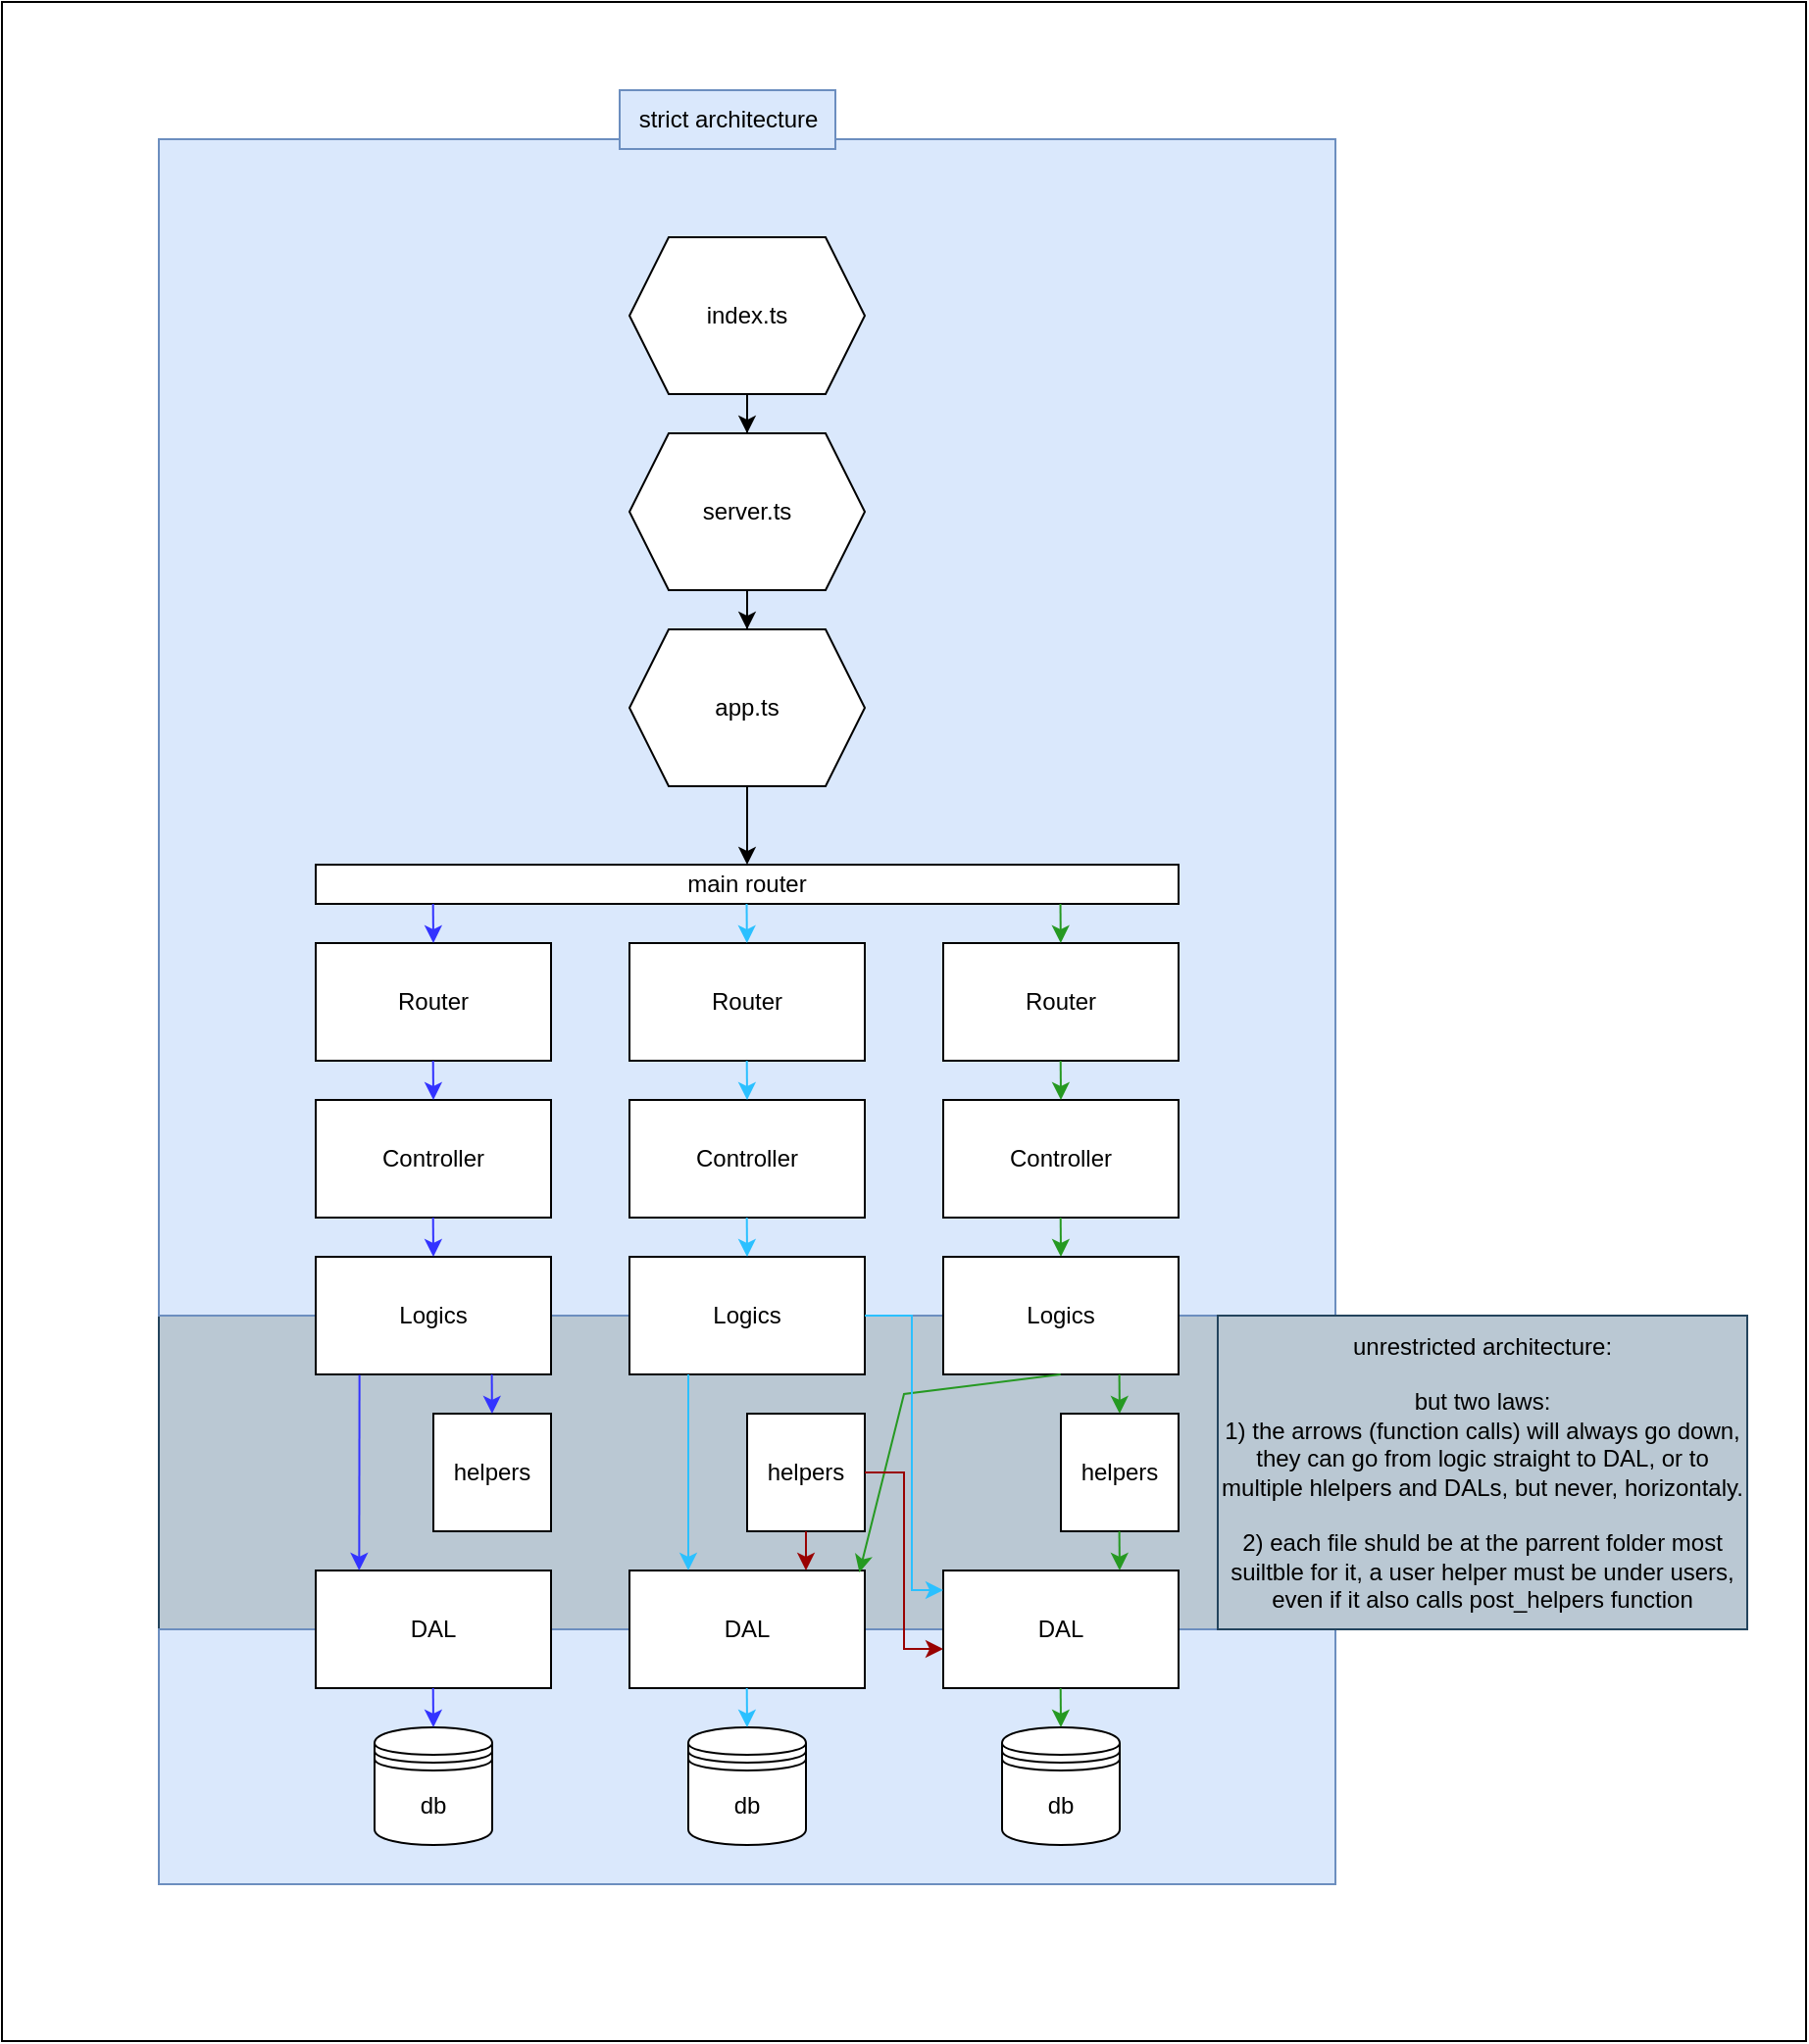 <mxfile>
    <diagram id="gzaNgbsuUqQqgInXljIO" name="Page-1">
        <mxGraphModel dx="282" dy="1305" grid="1" gridSize="10" guides="1" tooltips="1" connect="1" arrows="1" fold="1" page="1" pageScale="1" pageWidth="850" pageHeight="1100" math="0" shadow="0">
            <root>
                <mxCell id="0"/>
                <mxCell id="1" parent="0"/>
                <mxCell id="t1EwCxlQCWWe_yxfTkzI-1" value="" style="rounded=0;whiteSpace=wrap;html=1;" parent="1" vertex="1">
                    <mxGeometry y="-80" width="920" height="1040" as="geometry"/>
                </mxCell>
                <mxCell id="Fh-EWv3gf_aP62KcKHGf-85" value="" style="rounded=0;whiteSpace=wrap;html=1;fillColor=#bac8d3;strokeColor=#23445d;" parent="1" vertex="1">
                    <mxGeometry x="80" y="590" width="600" height="160" as="geometry"/>
                </mxCell>
                <mxCell id="Fh-EWv3gf_aP62KcKHGf-84" value="" style="rounded=0;whiteSpace=wrap;html=1;fillColor=#dae8fc;strokeColor=#6c8ebf;" parent="1" vertex="1">
                    <mxGeometry x="80" y="750" width="600" height="130" as="geometry"/>
                </mxCell>
                <mxCell id="Fh-EWv3gf_aP62KcKHGf-82" value="" style="rounded=0;whiteSpace=wrap;html=1;fillColor=#dae8fc;strokeColor=#6c8ebf;" parent="1" vertex="1">
                    <mxGeometry x="80" y="-10" width="600" height="600" as="geometry"/>
                </mxCell>
                <mxCell id="Fh-EWv3gf_aP62KcKHGf-1" value="Router" style="rounded=0;whiteSpace=wrap;html=1;" parent="1" vertex="1">
                    <mxGeometry x="320" y="400" width="120" height="60" as="geometry"/>
                </mxCell>
                <mxCell id="Fh-EWv3gf_aP62KcKHGf-36" style="edgeStyle=orthogonalEdgeStyle;rounded=0;orthogonalLoop=1;jettySize=auto;html=1;" parent="1" source="Fh-EWv3gf_aP62KcKHGf-2" target="Fh-EWv3gf_aP62KcKHGf-5" edge="1">
                    <mxGeometry relative="1" as="geometry"/>
                </mxCell>
                <mxCell id="Fh-EWv3gf_aP62KcKHGf-2" value="index.ts&lt;br&gt;" style="shape=hexagon;perimeter=hexagonPerimeter2;whiteSpace=wrap;html=1;fixedSize=1;" parent="1" vertex="1">
                    <mxGeometry x="320" y="40" width="120" height="80" as="geometry"/>
                </mxCell>
                <mxCell id="Fh-EWv3gf_aP62KcKHGf-43" style="edgeStyle=orthogonalEdgeStyle;rounded=0;orthogonalLoop=1;jettySize=auto;html=1;entryX=0.5;entryY=0;entryDx=0;entryDy=0;" parent="1" source="Fh-EWv3gf_aP62KcKHGf-4" target="Fh-EWv3gf_aP62KcKHGf-41" edge="1">
                    <mxGeometry relative="1" as="geometry"/>
                </mxCell>
                <mxCell id="Fh-EWv3gf_aP62KcKHGf-4" value="app.ts" style="shape=hexagon;perimeter=hexagonPerimeter2;whiteSpace=wrap;html=1;fixedSize=1;" parent="1" vertex="1">
                    <mxGeometry x="320" y="240" width="120" height="80" as="geometry"/>
                </mxCell>
                <mxCell id="Fh-EWv3gf_aP62KcKHGf-37" style="edgeStyle=orthogonalEdgeStyle;rounded=0;orthogonalLoop=1;jettySize=auto;html=1;" parent="1" source="Fh-EWv3gf_aP62KcKHGf-5" target="Fh-EWv3gf_aP62KcKHGf-4" edge="1">
                    <mxGeometry relative="1" as="geometry"/>
                </mxCell>
                <mxCell id="Fh-EWv3gf_aP62KcKHGf-5" value="server.ts" style="shape=hexagon;perimeter=hexagonPerimeter2;whiteSpace=wrap;html=1;fixedSize=1;" parent="1" vertex="1">
                    <mxGeometry x="320" y="140" width="120" height="80" as="geometry"/>
                </mxCell>
                <mxCell id="Fh-EWv3gf_aP62KcKHGf-6" value="Controller" style="rounded=0;whiteSpace=wrap;html=1;" parent="1" vertex="1">
                    <mxGeometry x="320" y="480" width="120" height="60" as="geometry"/>
                </mxCell>
                <mxCell id="Fh-EWv3gf_aP62KcKHGf-7" value="Logics" style="rounded=0;whiteSpace=wrap;html=1;" parent="1" vertex="1">
                    <mxGeometry x="320" y="560" width="120" height="60" as="geometry"/>
                </mxCell>
                <mxCell id="Fh-EWv3gf_aP62KcKHGf-8" value="DAL" style="rounded=0;whiteSpace=wrap;html=1;" parent="1" vertex="1">
                    <mxGeometry x="320" y="720" width="120" height="60" as="geometry"/>
                </mxCell>
                <mxCell id="Fh-EWv3gf_aP62KcKHGf-10" value="db" style="shape=datastore;whiteSpace=wrap;html=1;" parent="1" vertex="1">
                    <mxGeometry x="350" y="800" width="60" height="60" as="geometry"/>
                </mxCell>
                <mxCell id="Fh-EWv3gf_aP62KcKHGf-11" value="helpers" style="rounded=0;whiteSpace=wrap;html=1;" parent="1" vertex="1">
                    <mxGeometry x="380" y="640" width="60" height="60" as="geometry"/>
                </mxCell>
                <mxCell id="Fh-EWv3gf_aP62KcKHGf-24" value="Router" style="rounded=0;whiteSpace=wrap;html=1;" parent="1" vertex="1">
                    <mxGeometry x="160" y="400" width="120" height="60" as="geometry"/>
                </mxCell>
                <mxCell id="Fh-EWv3gf_aP62KcKHGf-25" value="Controller" style="rounded=0;whiteSpace=wrap;html=1;" parent="1" vertex="1">
                    <mxGeometry x="160" y="480" width="120" height="60" as="geometry"/>
                </mxCell>
                <mxCell id="Fh-EWv3gf_aP62KcKHGf-26" value="Logics" style="rounded=0;whiteSpace=wrap;html=1;" parent="1" vertex="1">
                    <mxGeometry x="160" y="560" width="120" height="60" as="geometry"/>
                </mxCell>
                <mxCell id="Fh-EWv3gf_aP62KcKHGf-27" value="DAL" style="rounded=0;whiteSpace=wrap;html=1;" parent="1" vertex="1">
                    <mxGeometry x="160" y="720" width="120" height="60" as="geometry"/>
                </mxCell>
                <mxCell id="Fh-EWv3gf_aP62KcKHGf-28" value="db" style="shape=datastore;whiteSpace=wrap;html=1;" parent="1" vertex="1">
                    <mxGeometry x="190" y="800" width="60" height="60" as="geometry"/>
                </mxCell>
                <mxCell id="Fh-EWv3gf_aP62KcKHGf-29" value="helpers" style="rounded=0;whiteSpace=wrap;html=1;" parent="1" vertex="1">
                    <mxGeometry x="220" y="640" width="60" height="60" as="geometry"/>
                </mxCell>
                <mxCell id="Fh-EWv3gf_aP62KcKHGf-30" value="Router" style="rounded=0;whiteSpace=wrap;html=1;" parent="1" vertex="1">
                    <mxGeometry x="480" y="400" width="120" height="60" as="geometry"/>
                </mxCell>
                <mxCell id="Fh-EWv3gf_aP62KcKHGf-31" value="Controller" style="rounded=0;whiteSpace=wrap;html=1;" parent="1" vertex="1">
                    <mxGeometry x="480" y="480" width="120" height="60" as="geometry"/>
                </mxCell>
                <mxCell id="Fh-EWv3gf_aP62KcKHGf-32" value="Logics" style="rounded=0;whiteSpace=wrap;html=1;" parent="1" vertex="1">
                    <mxGeometry x="480" y="560" width="120" height="60" as="geometry"/>
                </mxCell>
                <mxCell id="Fh-EWv3gf_aP62KcKHGf-33" value="DAL" style="rounded=0;whiteSpace=wrap;html=1;" parent="1" vertex="1">
                    <mxGeometry x="480" y="720" width="120" height="60" as="geometry"/>
                </mxCell>
                <mxCell id="Fh-EWv3gf_aP62KcKHGf-34" value="db" style="shape=datastore;whiteSpace=wrap;html=1;" parent="1" vertex="1">
                    <mxGeometry x="510" y="800" width="60" height="60" as="geometry"/>
                </mxCell>
                <mxCell id="Fh-EWv3gf_aP62KcKHGf-35" value="helpers" style="rounded=0;whiteSpace=wrap;html=1;" parent="1" vertex="1">
                    <mxGeometry x="540" y="640" width="60" height="60" as="geometry"/>
                </mxCell>
                <mxCell id="Fh-EWv3gf_aP62KcKHGf-41" value="main router" style="rounded=0;whiteSpace=wrap;html=1;" parent="1" vertex="1">
                    <mxGeometry x="160" y="360" width="440" height="20" as="geometry"/>
                </mxCell>
                <mxCell id="Fh-EWv3gf_aP62KcKHGf-55" value="" style="endArrow=classic;html=1;rounded=0;strokeColor=#3333FF;entryX=0.5;entryY=0;entryDx=0;entryDy=0;exitX=0.136;exitY=1;exitDx=0;exitDy=0;exitPerimeter=0;" parent="1" source="Fh-EWv3gf_aP62KcKHGf-41" target="Fh-EWv3gf_aP62KcKHGf-24" edge="1">
                    <mxGeometry width="50" height="50" relative="1" as="geometry">
                        <mxPoint x="220" y="380" as="sourcePoint"/>
                        <mxPoint x="270" y="370" as="targetPoint"/>
                    </mxGeometry>
                </mxCell>
                <mxCell id="Fh-EWv3gf_aP62KcKHGf-59" value="" style="endArrow=classic;html=1;rounded=0;strokeColor=#3333FF;entryX=0.5;entryY=0;entryDx=0;entryDy=0;exitX=0.136;exitY=1;exitDx=0;exitDy=0;exitPerimeter=0;" parent="1" edge="1">
                    <mxGeometry width="50" height="50" relative="1" as="geometry">
                        <mxPoint x="219.85" y="460" as="sourcePoint"/>
                        <mxPoint x="220.01" y="480" as="targetPoint"/>
                    </mxGeometry>
                </mxCell>
                <mxCell id="Fh-EWv3gf_aP62KcKHGf-60" value="" style="endArrow=classic;html=1;rounded=0;strokeColor=#3333FF;entryX=0.5;entryY=0;entryDx=0;entryDy=0;exitX=0.136;exitY=1;exitDx=0;exitDy=0;exitPerimeter=0;" parent="1" edge="1">
                    <mxGeometry width="50" height="50" relative="1" as="geometry">
                        <mxPoint x="219.85" y="540" as="sourcePoint"/>
                        <mxPoint x="220.01" y="560" as="targetPoint"/>
                    </mxGeometry>
                </mxCell>
                <mxCell id="Fh-EWv3gf_aP62KcKHGf-61" value="" style="endArrow=classic;html=1;rounded=0;strokeColor=#3333FF;entryX=0.5;entryY=0;entryDx=0;entryDy=0;exitX=0.136;exitY=1;exitDx=0;exitDy=0;exitPerimeter=0;" parent="1" edge="1">
                    <mxGeometry width="50" height="50" relative="1" as="geometry">
                        <mxPoint x="249.79" y="620" as="sourcePoint"/>
                        <mxPoint x="249.95" y="640" as="targetPoint"/>
                    </mxGeometry>
                </mxCell>
                <mxCell id="Fh-EWv3gf_aP62KcKHGf-62" value="" style="endArrow=classic;html=1;rounded=0;strokeColor=#3333FF;entryX=0.5;entryY=0;entryDx=0;entryDy=0;exitX=0.336;exitY=1.004;exitDx=0;exitDy=0;exitPerimeter=0;" parent="1" edge="1">
                    <mxGeometry width="50" height="50" relative="1" as="geometry">
                        <mxPoint x="182.32" y="620.24" as="sourcePoint"/>
                        <mxPoint x="182.16" y="720" as="targetPoint"/>
                    </mxGeometry>
                </mxCell>
                <mxCell id="Fh-EWv3gf_aP62KcKHGf-63" value="" style="endArrow=classic;html=1;rounded=0;strokeColor=#2BC0FF;entryX=0.5;entryY=0;entryDx=0;entryDy=0;exitX=0.136;exitY=1;exitDx=0;exitDy=0;exitPerimeter=0;" parent="1" edge="1">
                    <mxGeometry width="50" height="50" relative="1" as="geometry">
                        <mxPoint x="379.85" y="460" as="sourcePoint"/>
                        <mxPoint x="380.01" y="480" as="targetPoint"/>
                    </mxGeometry>
                </mxCell>
                <mxCell id="Fh-EWv3gf_aP62KcKHGf-64" value="" style="endArrow=classic;html=1;rounded=0;strokeColor=#2BC0FF;entryX=0.5;entryY=0;entryDx=0;entryDy=0;exitX=0.136;exitY=1;exitDx=0;exitDy=0;exitPerimeter=0;" parent="1" edge="1">
                    <mxGeometry width="50" height="50" relative="1" as="geometry">
                        <mxPoint x="379.85" y="540" as="sourcePoint"/>
                        <mxPoint x="380.01" y="560" as="targetPoint"/>
                    </mxGeometry>
                </mxCell>
                <mxCell id="Fh-EWv3gf_aP62KcKHGf-66" value="" style="endArrow=classic;html=1;rounded=0;strokeColor=#2BC0FF;entryX=0.5;entryY=0;entryDx=0;entryDy=0;exitX=0.136;exitY=1;exitDx=0;exitDy=0;exitPerimeter=0;" parent="1" edge="1">
                    <mxGeometry width="50" height="50" relative="1" as="geometry">
                        <mxPoint x="379.85" y="780" as="sourcePoint"/>
                        <mxPoint x="380.01" y="800" as="targetPoint"/>
                    </mxGeometry>
                </mxCell>
                <mxCell id="Fh-EWv3gf_aP62KcKHGf-67" value="" style="endArrow=classic;html=1;rounded=0;strokeColor=#269922;entryX=0.5;entryY=0;entryDx=0;entryDy=0;exitX=0.136;exitY=1;exitDx=0;exitDy=0;exitPerimeter=0;" parent="1" edge="1">
                    <mxGeometry width="50" height="50" relative="1" as="geometry">
                        <mxPoint x="539.85" y="460" as="sourcePoint"/>
                        <mxPoint x="540.01" y="480" as="targetPoint"/>
                    </mxGeometry>
                </mxCell>
                <mxCell id="Fh-EWv3gf_aP62KcKHGf-68" value="" style="endArrow=classic;html=1;rounded=0;strokeColor=#269922;entryX=0.5;entryY=0;entryDx=0;entryDy=0;exitX=0.136;exitY=1;exitDx=0;exitDy=0;exitPerimeter=0;" parent="1" edge="1">
                    <mxGeometry width="50" height="50" relative="1" as="geometry">
                        <mxPoint x="539.85" y="540" as="sourcePoint"/>
                        <mxPoint x="540.01" y="560" as="targetPoint"/>
                    </mxGeometry>
                </mxCell>
                <mxCell id="Fh-EWv3gf_aP62KcKHGf-71" value="" style="endArrow=classic;html=1;rounded=0;strokeColor=#269922;entryX=0.5;entryY=0;entryDx=0;entryDy=0;exitX=0.136;exitY=1;exitDx=0;exitDy=0;exitPerimeter=0;" parent="1" edge="1">
                    <mxGeometry width="50" height="50" relative="1" as="geometry">
                        <mxPoint x="569.8" y="700" as="sourcePoint"/>
                        <mxPoint x="569.96" y="720" as="targetPoint"/>
                    </mxGeometry>
                </mxCell>
                <mxCell id="Fh-EWv3gf_aP62KcKHGf-72" value="" style="endArrow=classic;html=1;rounded=0;strokeColor=#269922;entryX=0.977;entryY=0.017;entryDx=0;entryDy=0;exitX=0.136;exitY=1;exitDx=0;exitDy=0;exitPerimeter=0;entryPerimeter=0;" parent="1" target="Fh-EWv3gf_aP62KcKHGf-8" edge="1">
                    <mxGeometry width="50" height="50" relative="1" as="geometry">
                        <mxPoint x="539.85" y="620" as="sourcePoint"/>
                        <mxPoint x="540.01" y="640" as="targetPoint"/>
                        <Array as="points">
                            <mxPoint x="460" y="630"/>
                        </Array>
                    </mxGeometry>
                </mxCell>
                <mxCell id="Fh-EWv3gf_aP62KcKHGf-73" value="" style="endArrow=classic;html=1;rounded=0;strokeColor=#269922;entryX=0.5;entryY=0;entryDx=0;entryDy=0;exitX=0.136;exitY=1;exitDx=0;exitDy=0;exitPerimeter=0;" parent="1" edge="1">
                    <mxGeometry width="50" height="50" relative="1" as="geometry">
                        <mxPoint x="569.8" y="620" as="sourcePoint"/>
                        <mxPoint x="569.96" y="640" as="targetPoint"/>
                    </mxGeometry>
                </mxCell>
                <mxCell id="Fh-EWv3gf_aP62KcKHGf-75" value="" style="endArrow=classic;html=1;rounded=0;strokeColor=#990202;entryX=0;entryY=0.667;entryDx=0;entryDy=0;exitX=1;exitY=0.5;exitDx=0;exitDy=0;entryPerimeter=0;" parent="1" source="Fh-EWv3gf_aP62KcKHGf-11" target="Fh-EWv3gf_aP62KcKHGf-33" edge="1">
                    <mxGeometry width="50" height="50" relative="1" as="geometry">
                        <mxPoint x="549.85" y="710" as="sourcePoint"/>
                        <mxPoint x="550.01" y="730" as="targetPoint"/>
                        <Array as="points">
                            <mxPoint x="460" y="670"/>
                            <mxPoint x="460" y="760"/>
                        </Array>
                    </mxGeometry>
                </mxCell>
                <mxCell id="Fh-EWv3gf_aP62KcKHGf-76" value="" style="endArrow=classic;html=1;rounded=0;strokeColor=#3333FF;entryX=0.5;entryY=0;entryDx=0;entryDy=0;exitX=0.136;exitY=1;exitDx=0;exitDy=0;exitPerimeter=0;" parent="1" edge="1">
                    <mxGeometry width="50" height="50" relative="1" as="geometry">
                        <mxPoint x="219.85" y="780" as="sourcePoint"/>
                        <mxPoint x="220.01" y="800" as="targetPoint"/>
                    </mxGeometry>
                </mxCell>
                <mxCell id="Fh-EWv3gf_aP62KcKHGf-77" value="" style="endArrow=classic;html=1;rounded=0;strokeColor=#269922;entryX=0.5;entryY=0;entryDx=0;entryDy=0;exitX=0.136;exitY=1;exitDx=0;exitDy=0;exitPerimeter=0;" parent="1" edge="1">
                    <mxGeometry width="50" height="50" relative="1" as="geometry">
                        <mxPoint x="539.85" y="780" as="sourcePoint"/>
                        <mxPoint x="540.01" y="800" as="targetPoint"/>
                    </mxGeometry>
                </mxCell>
                <mxCell id="Fh-EWv3gf_aP62KcKHGf-80" value="" style="endArrow=classic;html=1;rounded=0;strokeColor=#2BC0FF;entryX=0.25;entryY=0;entryDx=0;entryDy=0;exitX=0.136;exitY=1;exitDx=0;exitDy=0;exitPerimeter=0;" parent="1" target="Fh-EWv3gf_aP62KcKHGf-8" edge="1">
                    <mxGeometry width="50" height="50" relative="1" as="geometry">
                        <mxPoint x="350.0" y="620.0" as="sourcePoint"/>
                        <mxPoint x="350.16" y="640" as="targetPoint"/>
                    </mxGeometry>
                </mxCell>
                <mxCell id="Fh-EWv3gf_aP62KcKHGf-81" value="" style="endArrow=classic;html=1;rounded=0;strokeColor=#990202;entryX=0.75;entryY=0;entryDx=0;entryDy=0;exitX=0.5;exitY=1;exitDx=0;exitDy=0;" parent="1" source="Fh-EWv3gf_aP62KcKHGf-11" target="Fh-EWv3gf_aP62KcKHGf-8" edge="1">
                    <mxGeometry width="50" height="50" relative="1" as="geometry">
                        <mxPoint x="450" y="680" as="sourcePoint"/>
                        <mxPoint x="490" y="760" as="targetPoint"/>
                        <Array as="points">
                            <mxPoint x="410" y="710"/>
                        </Array>
                    </mxGeometry>
                </mxCell>
                <mxCell id="Fh-EWv3gf_aP62KcKHGf-83" value="strict architecture&lt;br&gt;" style="text;html=1;align=center;verticalAlign=middle;resizable=0;points=[];autosize=1;strokeColor=#6c8ebf;fillColor=#dae8fc;" parent="1" vertex="1">
                    <mxGeometry x="315" y="-35" width="110" height="30" as="geometry"/>
                </mxCell>
                <mxCell id="Fh-EWv3gf_aP62KcKHGf-86" value="unrestricted architecture:&lt;br&gt;&lt;br&gt;but two laws:&lt;br&gt;1) the arrows (function calls) will always go down, they can go from logic straight to DAL, or to multiple hlelpers and DALs, but never, horizontaly.&lt;br&gt;&lt;br&gt;2) each file shuld be at the parrent folder most suiltble for it, a user helper must be under users, even if it also calls post_helpers function" style="text;html=1;strokeColor=#23445d;fillColor=#bac8d3;align=center;verticalAlign=middle;whiteSpace=wrap;rounded=0;" parent="1" vertex="1">
                    <mxGeometry x="620" y="590" width="270" height="160" as="geometry"/>
                </mxCell>
                <mxCell id="Fh-EWv3gf_aP62KcKHGf-91" value="" style="endArrow=classic;html=1;rounded=0;strokeColor=#2BC0FF;exitX=1;exitY=0.5;exitDx=0;exitDy=0;" parent="1" source="Fh-EWv3gf_aP62KcKHGf-7" edge="1">
                    <mxGeometry width="50" height="50" relative="1" as="geometry">
                        <mxPoint x="444" y="590.0" as="sourcePoint"/>
                        <mxPoint x="480" y="730" as="targetPoint"/>
                        <Array as="points">
                            <mxPoint x="464" y="590"/>
                            <mxPoint x="464" y="730"/>
                        </Array>
                    </mxGeometry>
                </mxCell>
                <mxCell id="6" value="" style="endArrow=classic;html=1;rounded=0;strokeColor=#269922;entryX=0.5;entryY=0;entryDx=0;entryDy=0;exitX=0.136;exitY=1;exitDx=0;exitDy=0;exitPerimeter=0;" edge="1" parent="1">
                    <mxGeometry width="50" height="50" relative="1" as="geometry">
                        <mxPoint x="539.76" y="380" as="sourcePoint"/>
                        <mxPoint x="539.92" y="400" as="targetPoint"/>
                    </mxGeometry>
                </mxCell>
                <mxCell id="7" value="" style="endArrow=classic;html=1;rounded=0;strokeColor=#2BC0FF;entryX=0.5;entryY=0;entryDx=0;entryDy=0;exitX=0.136;exitY=1;exitDx=0;exitDy=0;exitPerimeter=0;" edge="1" parent="1">
                    <mxGeometry width="50" height="50" relative="1" as="geometry">
                        <mxPoint x="379.76" y="380" as="sourcePoint"/>
                        <mxPoint x="379.92" y="400" as="targetPoint"/>
                    </mxGeometry>
                </mxCell>
            </root>
        </mxGraphModel>
    </diagram>
</mxfile>